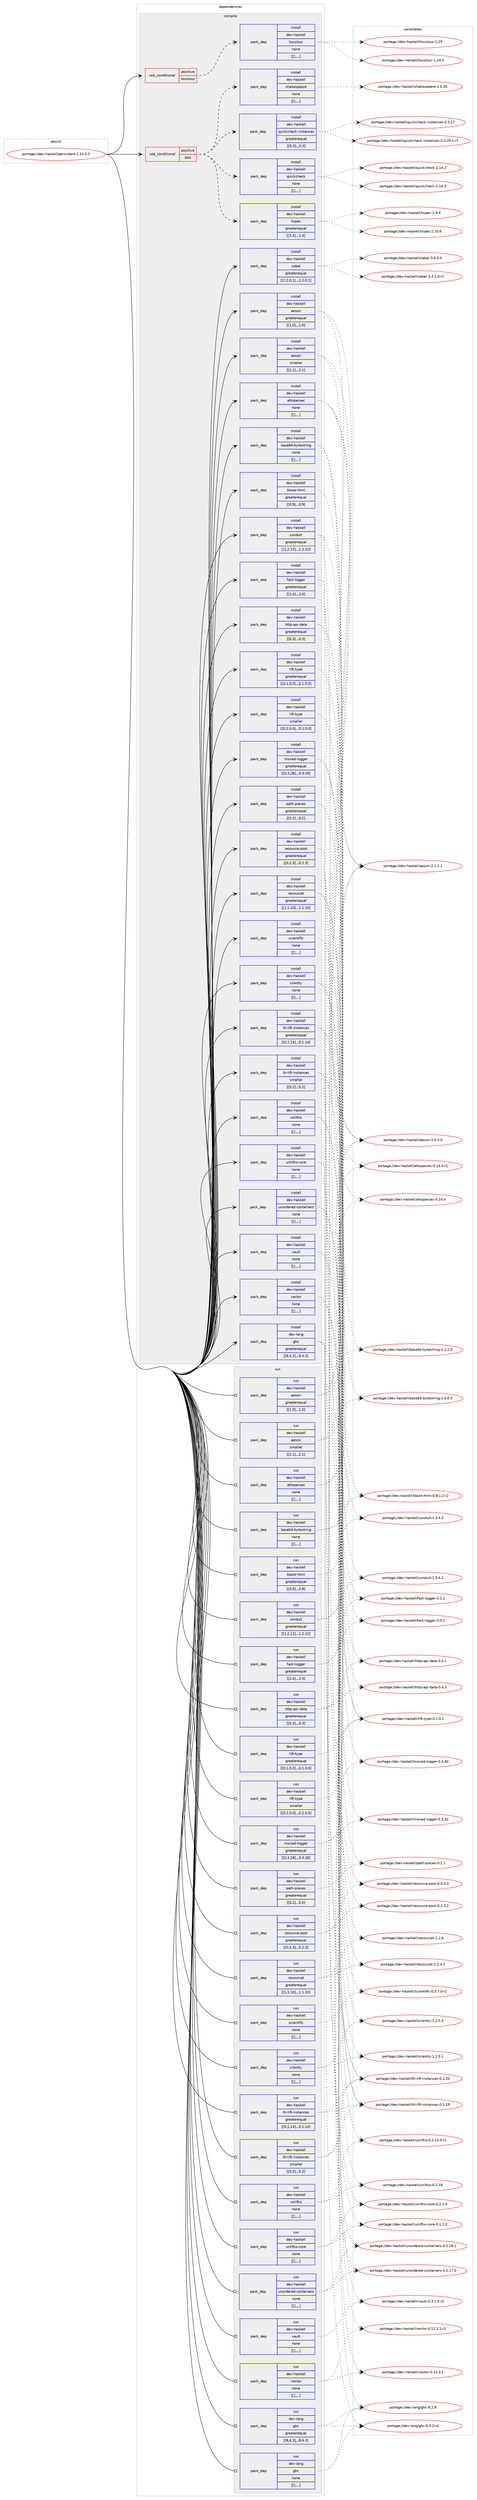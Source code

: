 digraph prolog {

# *************
# Graph options
# *************

newrank=true;
concentrate=true;
compound=true;
graph [rankdir=LR,fontname=Helvetica,fontsize=10,ranksep=1.5];#, ranksep=2.5, nodesep=0.2];
edge  [arrowhead=vee];
node  [fontname=Helvetica,fontsize=10];

# **********
# The ebuild
# **********

subgraph cluster_leftcol {
color=gray;
label=<<i>ebuild</i>>;
id [label="portage://dev-haskell/persistent-2.14.0.3", color=red, width=4, href="../dev-haskell/persistent-2.14.0.3.svg"];
}

# ****************
# The dependencies
# ****************

subgraph cluster_midcol {
color=gray;
label=<<i>dependencies</i>>;
subgraph cluster_compile {
fillcolor="#eeeeee";
style=filled;
label=<<i>compile</i>>;
subgraph cond21273 {
dependency86489 [label=<<TABLE BORDER="0" CELLBORDER="1" CELLSPACING="0" CELLPADDING="4"><TR><TD ROWSPAN="3" CELLPADDING="10">use_conditional</TD></TR><TR><TD>positive</TD></TR><TR><TD>hscolour</TD></TR></TABLE>>, shape=none, color=red];
subgraph pack64208 {
dependency86490 [label=<<TABLE BORDER="0" CELLBORDER="1" CELLSPACING="0" CELLPADDING="4" WIDTH="220"><TR><TD ROWSPAN="6" CELLPADDING="30">pack_dep</TD></TR><TR><TD WIDTH="110">install</TD></TR><TR><TD>dev-haskell</TD></TR><TR><TD>hscolour</TD></TR><TR><TD>none</TD></TR><TR><TD>[[],,,,]</TD></TR></TABLE>>, shape=none, color=blue];
}
dependency86489:e -> dependency86490:w [weight=20,style="dashed",arrowhead="vee"];
}
id:e -> dependency86489:w [weight=20,style="solid",arrowhead="vee"];
subgraph cond21274 {
dependency86491 [label=<<TABLE BORDER="0" CELLBORDER="1" CELLSPACING="0" CELLPADDING="4"><TR><TD ROWSPAN="3" CELLPADDING="10">use_conditional</TD></TR><TR><TD>positive</TD></TR><TR><TD>test</TD></TR></TABLE>>, shape=none, color=red];
subgraph pack64209 {
dependency86492 [label=<<TABLE BORDER="0" CELLBORDER="1" CELLSPACING="0" CELLPADDING="4" WIDTH="220"><TR><TD ROWSPAN="6" CELLPADDING="30">pack_dep</TD></TR><TR><TD WIDTH="110">install</TD></TR><TR><TD>dev-haskell</TD></TR><TR><TD>hspec</TD></TR><TR><TD>greaterequal</TD></TR><TR><TD>[[2,4],,,2.4]</TD></TR></TABLE>>, shape=none, color=blue];
}
dependency86491:e -> dependency86492:w [weight=20,style="dashed",arrowhead="vee"];
subgraph pack64210 {
dependency86493 [label=<<TABLE BORDER="0" CELLBORDER="1" CELLSPACING="0" CELLPADDING="4" WIDTH="220"><TR><TD ROWSPAN="6" CELLPADDING="30">pack_dep</TD></TR><TR><TD WIDTH="110">install</TD></TR><TR><TD>dev-haskell</TD></TR><TR><TD>quickcheck</TD></TR><TR><TD>none</TD></TR><TR><TD>[[],,,,]</TD></TR></TABLE>>, shape=none, color=blue];
}
dependency86491:e -> dependency86493:w [weight=20,style="dashed",arrowhead="vee"];
subgraph pack64211 {
dependency86494 [label=<<TABLE BORDER="0" CELLBORDER="1" CELLSPACING="0" CELLPADDING="4" WIDTH="220"><TR><TD ROWSPAN="6" CELLPADDING="30">pack_dep</TD></TR><TR><TD WIDTH="110">install</TD></TR><TR><TD>dev-haskell</TD></TR><TR><TD>quickcheck-instances</TD></TR><TR><TD>greaterequal</TD></TR><TR><TD>[[0,3],,,0.3]</TD></TR></TABLE>>, shape=none, color=blue];
}
dependency86491:e -> dependency86494:w [weight=20,style="dashed",arrowhead="vee"];
subgraph pack64212 {
dependency86495 [label=<<TABLE BORDER="0" CELLBORDER="1" CELLSPACING="0" CELLPADDING="4" WIDTH="220"><TR><TD ROWSPAN="6" CELLPADDING="30">pack_dep</TD></TR><TR><TD WIDTH="110">install</TD></TR><TR><TD>dev-haskell</TD></TR><TR><TD>shakespeare</TD></TR><TR><TD>none</TD></TR><TR><TD>[[],,,,]</TD></TR></TABLE>>, shape=none, color=blue];
}
dependency86491:e -> dependency86495:w [weight=20,style="dashed",arrowhead="vee"];
}
id:e -> dependency86491:w [weight=20,style="solid",arrowhead="vee"];
subgraph pack64213 {
dependency86496 [label=<<TABLE BORDER="0" CELLBORDER="1" CELLSPACING="0" CELLPADDING="4" WIDTH="220"><TR><TD ROWSPAN="6" CELLPADDING="30">pack_dep</TD></TR><TR><TD WIDTH="110">install</TD></TR><TR><TD>dev-haskell</TD></TR><TR><TD>aeson</TD></TR><TR><TD>greaterequal</TD></TR><TR><TD>[[1,0],,,1.0]</TD></TR></TABLE>>, shape=none, color=blue];
}
id:e -> dependency86496:w [weight=20,style="solid",arrowhead="vee"];
subgraph pack64214 {
dependency86497 [label=<<TABLE BORDER="0" CELLBORDER="1" CELLSPACING="0" CELLPADDING="4" WIDTH="220"><TR><TD ROWSPAN="6" CELLPADDING="30">pack_dep</TD></TR><TR><TD WIDTH="110">install</TD></TR><TR><TD>dev-haskell</TD></TR><TR><TD>aeson</TD></TR><TR><TD>smaller</TD></TR><TR><TD>[[2,1],,,2.1]</TD></TR></TABLE>>, shape=none, color=blue];
}
id:e -> dependency86497:w [weight=20,style="solid",arrowhead="vee"];
subgraph pack64215 {
dependency86498 [label=<<TABLE BORDER="0" CELLBORDER="1" CELLSPACING="0" CELLPADDING="4" WIDTH="220"><TR><TD ROWSPAN="6" CELLPADDING="30">pack_dep</TD></TR><TR><TD WIDTH="110">install</TD></TR><TR><TD>dev-haskell</TD></TR><TR><TD>attoparsec</TD></TR><TR><TD>none</TD></TR><TR><TD>[[],,,,]</TD></TR></TABLE>>, shape=none, color=blue];
}
id:e -> dependency86498:w [weight=20,style="solid",arrowhead="vee"];
subgraph pack64216 {
dependency86499 [label=<<TABLE BORDER="0" CELLBORDER="1" CELLSPACING="0" CELLPADDING="4" WIDTH="220"><TR><TD ROWSPAN="6" CELLPADDING="30">pack_dep</TD></TR><TR><TD WIDTH="110">install</TD></TR><TR><TD>dev-haskell</TD></TR><TR><TD>base64-bytestring</TD></TR><TR><TD>none</TD></TR><TR><TD>[[],,,,]</TD></TR></TABLE>>, shape=none, color=blue];
}
id:e -> dependency86499:w [weight=20,style="solid",arrowhead="vee"];
subgraph pack64217 {
dependency86500 [label=<<TABLE BORDER="0" CELLBORDER="1" CELLSPACING="0" CELLPADDING="4" WIDTH="220"><TR><TD ROWSPAN="6" CELLPADDING="30">pack_dep</TD></TR><TR><TD WIDTH="110">install</TD></TR><TR><TD>dev-haskell</TD></TR><TR><TD>blaze-html</TD></TR><TR><TD>greaterequal</TD></TR><TR><TD>[[0,9],,,0.9]</TD></TR></TABLE>>, shape=none, color=blue];
}
id:e -> dependency86500:w [weight=20,style="solid",arrowhead="vee"];
subgraph pack64218 {
dependency86501 [label=<<TABLE BORDER="0" CELLBORDER="1" CELLSPACING="0" CELLPADDING="4" WIDTH="220"><TR><TD ROWSPAN="6" CELLPADDING="30">pack_dep</TD></TR><TR><TD WIDTH="110">install</TD></TR><TR><TD>dev-haskell</TD></TR><TR><TD>cabal</TD></TR><TR><TD>greaterequal</TD></TR><TR><TD>[[2,2,0,1],,,2.2.0.1]</TD></TR></TABLE>>, shape=none, color=blue];
}
id:e -> dependency86501:w [weight=20,style="solid",arrowhead="vee"];
subgraph pack64219 {
dependency86502 [label=<<TABLE BORDER="0" CELLBORDER="1" CELLSPACING="0" CELLPADDING="4" WIDTH="220"><TR><TD ROWSPAN="6" CELLPADDING="30">pack_dep</TD></TR><TR><TD WIDTH="110">install</TD></TR><TR><TD>dev-haskell</TD></TR><TR><TD>conduit</TD></TR><TR><TD>greaterequal</TD></TR><TR><TD>[[1,2,12],,,1.2.12]</TD></TR></TABLE>>, shape=none, color=blue];
}
id:e -> dependency86502:w [weight=20,style="solid",arrowhead="vee"];
subgraph pack64220 {
dependency86503 [label=<<TABLE BORDER="0" CELLBORDER="1" CELLSPACING="0" CELLPADDING="4" WIDTH="220"><TR><TD ROWSPAN="6" CELLPADDING="30">pack_dep</TD></TR><TR><TD WIDTH="110">install</TD></TR><TR><TD>dev-haskell</TD></TR><TR><TD>fast-logger</TD></TR><TR><TD>greaterequal</TD></TR><TR><TD>[[2,4],,,2.4]</TD></TR></TABLE>>, shape=none, color=blue];
}
id:e -> dependency86503:w [weight=20,style="solid",arrowhead="vee"];
subgraph pack64221 {
dependency86504 [label=<<TABLE BORDER="0" CELLBORDER="1" CELLSPACING="0" CELLPADDING="4" WIDTH="220"><TR><TD ROWSPAN="6" CELLPADDING="30">pack_dep</TD></TR><TR><TD WIDTH="110">install</TD></TR><TR><TD>dev-haskell</TD></TR><TR><TD>http-api-data</TD></TR><TR><TD>greaterequal</TD></TR><TR><TD>[[0,3],,,0.3]</TD></TR></TABLE>>, shape=none, color=blue];
}
id:e -> dependency86504:w [weight=20,style="solid",arrowhead="vee"];
subgraph pack64222 {
dependency86505 [label=<<TABLE BORDER="0" CELLBORDER="1" CELLSPACING="0" CELLPADDING="4" WIDTH="220"><TR><TD ROWSPAN="6" CELLPADDING="30">pack_dep</TD></TR><TR><TD WIDTH="110">install</TD></TR><TR><TD>dev-haskell</TD></TR><TR><TD>lift-type</TD></TR><TR><TD>greaterequal</TD></TR><TR><TD>[[0,1,0,0],,,0.1.0.0]</TD></TR></TABLE>>, shape=none, color=blue];
}
id:e -> dependency86505:w [weight=20,style="solid",arrowhead="vee"];
subgraph pack64223 {
dependency86506 [label=<<TABLE BORDER="0" CELLBORDER="1" CELLSPACING="0" CELLPADDING="4" WIDTH="220"><TR><TD ROWSPAN="6" CELLPADDING="30">pack_dep</TD></TR><TR><TD WIDTH="110">install</TD></TR><TR><TD>dev-haskell</TD></TR><TR><TD>lift-type</TD></TR><TR><TD>smaller</TD></TR><TR><TD>[[0,2,0,0],,,0.2.0.0]</TD></TR></TABLE>>, shape=none, color=blue];
}
id:e -> dependency86506:w [weight=20,style="solid",arrowhead="vee"];
subgraph pack64224 {
dependency86507 [label=<<TABLE BORDER="0" CELLBORDER="1" CELLSPACING="0" CELLPADDING="4" WIDTH="220"><TR><TD ROWSPAN="6" CELLPADDING="30">pack_dep</TD></TR><TR><TD WIDTH="110">install</TD></TR><TR><TD>dev-haskell</TD></TR><TR><TD>monad-logger</TD></TR><TR><TD>greaterequal</TD></TR><TR><TD>[[0,3,28],,,0.3.28]</TD></TR></TABLE>>, shape=none, color=blue];
}
id:e -> dependency86507:w [weight=20,style="solid",arrowhead="vee"];
subgraph pack64225 {
dependency86508 [label=<<TABLE BORDER="0" CELLBORDER="1" CELLSPACING="0" CELLPADDING="4" WIDTH="220"><TR><TD ROWSPAN="6" CELLPADDING="30">pack_dep</TD></TR><TR><TD WIDTH="110">install</TD></TR><TR><TD>dev-haskell</TD></TR><TR><TD>path-pieces</TD></TR><TR><TD>greaterequal</TD></TR><TR><TD>[[0,2],,,0.2]</TD></TR></TABLE>>, shape=none, color=blue];
}
id:e -> dependency86508:w [weight=20,style="solid",arrowhead="vee"];
subgraph pack64226 {
dependency86509 [label=<<TABLE BORDER="0" CELLBORDER="1" CELLSPACING="0" CELLPADDING="4" WIDTH="220"><TR><TD ROWSPAN="6" CELLPADDING="30">pack_dep</TD></TR><TR><TD WIDTH="110">install</TD></TR><TR><TD>dev-haskell</TD></TR><TR><TD>resource-pool</TD></TR><TR><TD>greaterequal</TD></TR><TR><TD>[[0,2,3],,,0.2.3]</TD></TR></TABLE>>, shape=none, color=blue];
}
id:e -> dependency86509:w [weight=20,style="solid",arrowhead="vee"];
subgraph pack64227 {
dependency86510 [label=<<TABLE BORDER="0" CELLBORDER="1" CELLSPACING="0" CELLPADDING="4" WIDTH="220"><TR><TD ROWSPAN="6" CELLPADDING="30">pack_dep</TD></TR><TR><TD WIDTH="110">install</TD></TR><TR><TD>dev-haskell</TD></TR><TR><TD>resourcet</TD></TR><TR><TD>greaterequal</TD></TR><TR><TD>[[1,1,10],,,1.1.10]</TD></TR></TABLE>>, shape=none, color=blue];
}
id:e -> dependency86510:w [weight=20,style="solid",arrowhead="vee"];
subgraph pack64228 {
dependency86511 [label=<<TABLE BORDER="0" CELLBORDER="1" CELLSPACING="0" CELLPADDING="4" WIDTH="220"><TR><TD ROWSPAN="6" CELLPADDING="30">pack_dep</TD></TR><TR><TD WIDTH="110">install</TD></TR><TR><TD>dev-haskell</TD></TR><TR><TD>scientific</TD></TR><TR><TD>none</TD></TR><TR><TD>[[],,,,]</TD></TR></TABLE>>, shape=none, color=blue];
}
id:e -> dependency86511:w [weight=20,style="solid",arrowhead="vee"];
subgraph pack64229 {
dependency86512 [label=<<TABLE BORDER="0" CELLBORDER="1" CELLSPACING="0" CELLPADDING="4" WIDTH="220"><TR><TD ROWSPAN="6" CELLPADDING="30">pack_dep</TD></TR><TR><TD WIDTH="110">install</TD></TR><TR><TD>dev-haskell</TD></TR><TR><TD>silently</TD></TR><TR><TD>none</TD></TR><TR><TD>[[],,,,]</TD></TR></TABLE>>, shape=none, color=blue];
}
id:e -> dependency86512:w [weight=20,style="solid",arrowhead="vee"];
subgraph pack64230 {
dependency86513 [label=<<TABLE BORDER="0" CELLBORDER="1" CELLSPACING="0" CELLPADDING="4" WIDTH="220"><TR><TD ROWSPAN="6" CELLPADDING="30">pack_dep</TD></TR><TR><TD WIDTH="110">install</TD></TR><TR><TD>dev-haskell</TD></TR><TR><TD>th-lift-instances</TD></TR><TR><TD>greaterequal</TD></TR><TR><TD>[[0,1,14],,,0.1.14]</TD></TR></TABLE>>, shape=none, color=blue];
}
id:e -> dependency86513:w [weight=20,style="solid",arrowhead="vee"];
subgraph pack64231 {
dependency86514 [label=<<TABLE BORDER="0" CELLBORDER="1" CELLSPACING="0" CELLPADDING="4" WIDTH="220"><TR><TD ROWSPAN="6" CELLPADDING="30">pack_dep</TD></TR><TR><TD WIDTH="110">install</TD></TR><TR><TD>dev-haskell</TD></TR><TR><TD>th-lift-instances</TD></TR><TR><TD>smaller</TD></TR><TR><TD>[[0,2],,,0.2]</TD></TR></TABLE>>, shape=none, color=blue];
}
id:e -> dependency86514:w [weight=20,style="solid",arrowhead="vee"];
subgraph pack64232 {
dependency86515 [label=<<TABLE BORDER="0" CELLBORDER="1" CELLSPACING="0" CELLPADDING="4" WIDTH="220"><TR><TD ROWSPAN="6" CELLPADDING="30">pack_dep</TD></TR><TR><TD WIDTH="110">install</TD></TR><TR><TD>dev-haskell</TD></TR><TR><TD>unliftio</TD></TR><TR><TD>none</TD></TR><TR><TD>[[],,,,]</TD></TR></TABLE>>, shape=none, color=blue];
}
id:e -> dependency86515:w [weight=20,style="solid",arrowhead="vee"];
subgraph pack64233 {
dependency86516 [label=<<TABLE BORDER="0" CELLBORDER="1" CELLSPACING="0" CELLPADDING="4" WIDTH="220"><TR><TD ROWSPAN="6" CELLPADDING="30">pack_dep</TD></TR><TR><TD WIDTH="110">install</TD></TR><TR><TD>dev-haskell</TD></TR><TR><TD>unliftio-core</TD></TR><TR><TD>none</TD></TR><TR><TD>[[],,,,]</TD></TR></TABLE>>, shape=none, color=blue];
}
id:e -> dependency86516:w [weight=20,style="solid",arrowhead="vee"];
subgraph pack64234 {
dependency86517 [label=<<TABLE BORDER="0" CELLBORDER="1" CELLSPACING="0" CELLPADDING="4" WIDTH="220"><TR><TD ROWSPAN="6" CELLPADDING="30">pack_dep</TD></TR><TR><TD WIDTH="110">install</TD></TR><TR><TD>dev-haskell</TD></TR><TR><TD>unordered-containers</TD></TR><TR><TD>none</TD></TR><TR><TD>[[],,,,]</TD></TR></TABLE>>, shape=none, color=blue];
}
id:e -> dependency86517:w [weight=20,style="solid",arrowhead="vee"];
subgraph pack64235 {
dependency86518 [label=<<TABLE BORDER="0" CELLBORDER="1" CELLSPACING="0" CELLPADDING="4" WIDTH="220"><TR><TD ROWSPAN="6" CELLPADDING="30">pack_dep</TD></TR><TR><TD WIDTH="110">install</TD></TR><TR><TD>dev-haskell</TD></TR><TR><TD>vault</TD></TR><TR><TD>none</TD></TR><TR><TD>[[],,,,]</TD></TR></TABLE>>, shape=none, color=blue];
}
id:e -> dependency86518:w [weight=20,style="solid",arrowhead="vee"];
subgraph pack64236 {
dependency86519 [label=<<TABLE BORDER="0" CELLBORDER="1" CELLSPACING="0" CELLPADDING="4" WIDTH="220"><TR><TD ROWSPAN="6" CELLPADDING="30">pack_dep</TD></TR><TR><TD WIDTH="110">install</TD></TR><TR><TD>dev-haskell</TD></TR><TR><TD>vector</TD></TR><TR><TD>none</TD></TR><TR><TD>[[],,,,]</TD></TR></TABLE>>, shape=none, color=blue];
}
id:e -> dependency86519:w [weight=20,style="solid",arrowhead="vee"];
subgraph pack64237 {
dependency86520 [label=<<TABLE BORDER="0" CELLBORDER="1" CELLSPACING="0" CELLPADDING="4" WIDTH="220"><TR><TD ROWSPAN="6" CELLPADDING="30">pack_dep</TD></TR><TR><TD WIDTH="110">install</TD></TR><TR><TD>dev-lang</TD></TR><TR><TD>ghc</TD></TR><TR><TD>greaterequal</TD></TR><TR><TD>[[8,4,3],,,8.4.3]</TD></TR></TABLE>>, shape=none, color=blue];
}
id:e -> dependency86520:w [weight=20,style="solid",arrowhead="vee"];
}
subgraph cluster_compileandrun {
fillcolor="#eeeeee";
style=filled;
label=<<i>compile and run</i>>;
}
subgraph cluster_run {
fillcolor="#eeeeee";
style=filled;
label=<<i>run</i>>;
subgraph pack64238 {
dependency86521 [label=<<TABLE BORDER="0" CELLBORDER="1" CELLSPACING="0" CELLPADDING="4" WIDTH="220"><TR><TD ROWSPAN="6" CELLPADDING="30">pack_dep</TD></TR><TR><TD WIDTH="110">run</TD></TR><TR><TD>dev-haskell</TD></TR><TR><TD>aeson</TD></TR><TR><TD>greaterequal</TD></TR><TR><TD>[[1,0],,,1.0]</TD></TR></TABLE>>, shape=none, color=blue];
}
id:e -> dependency86521:w [weight=20,style="solid",arrowhead="odot"];
subgraph pack64239 {
dependency86522 [label=<<TABLE BORDER="0" CELLBORDER="1" CELLSPACING="0" CELLPADDING="4" WIDTH="220"><TR><TD ROWSPAN="6" CELLPADDING="30">pack_dep</TD></TR><TR><TD WIDTH="110">run</TD></TR><TR><TD>dev-haskell</TD></TR><TR><TD>aeson</TD></TR><TR><TD>smaller</TD></TR><TR><TD>[[2,1],,,2.1]</TD></TR></TABLE>>, shape=none, color=blue];
}
id:e -> dependency86522:w [weight=20,style="solid",arrowhead="odot"];
subgraph pack64240 {
dependency86523 [label=<<TABLE BORDER="0" CELLBORDER="1" CELLSPACING="0" CELLPADDING="4" WIDTH="220"><TR><TD ROWSPAN="6" CELLPADDING="30">pack_dep</TD></TR><TR><TD WIDTH="110">run</TD></TR><TR><TD>dev-haskell</TD></TR><TR><TD>attoparsec</TD></TR><TR><TD>none</TD></TR><TR><TD>[[],,,,]</TD></TR></TABLE>>, shape=none, color=blue];
}
id:e -> dependency86523:w [weight=20,style="solid",arrowhead="odot"];
subgraph pack64241 {
dependency86524 [label=<<TABLE BORDER="0" CELLBORDER="1" CELLSPACING="0" CELLPADDING="4" WIDTH="220"><TR><TD ROWSPAN="6" CELLPADDING="30">pack_dep</TD></TR><TR><TD WIDTH="110">run</TD></TR><TR><TD>dev-haskell</TD></TR><TR><TD>base64-bytestring</TD></TR><TR><TD>none</TD></TR><TR><TD>[[],,,,]</TD></TR></TABLE>>, shape=none, color=blue];
}
id:e -> dependency86524:w [weight=20,style="solid",arrowhead="odot"];
subgraph pack64242 {
dependency86525 [label=<<TABLE BORDER="0" CELLBORDER="1" CELLSPACING="0" CELLPADDING="4" WIDTH="220"><TR><TD ROWSPAN="6" CELLPADDING="30">pack_dep</TD></TR><TR><TD WIDTH="110">run</TD></TR><TR><TD>dev-haskell</TD></TR><TR><TD>blaze-html</TD></TR><TR><TD>greaterequal</TD></TR><TR><TD>[[0,9],,,0.9]</TD></TR></TABLE>>, shape=none, color=blue];
}
id:e -> dependency86525:w [weight=20,style="solid",arrowhead="odot"];
subgraph pack64243 {
dependency86526 [label=<<TABLE BORDER="0" CELLBORDER="1" CELLSPACING="0" CELLPADDING="4" WIDTH="220"><TR><TD ROWSPAN="6" CELLPADDING="30">pack_dep</TD></TR><TR><TD WIDTH="110">run</TD></TR><TR><TD>dev-haskell</TD></TR><TR><TD>conduit</TD></TR><TR><TD>greaterequal</TD></TR><TR><TD>[[1,2,12],,,1.2.12]</TD></TR></TABLE>>, shape=none, color=blue];
}
id:e -> dependency86526:w [weight=20,style="solid",arrowhead="odot"];
subgraph pack64244 {
dependency86527 [label=<<TABLE BORDER="0" CELLBORDER="1" CELLSPACING="0" CELLPADDING="4" WIDTH="220"><TR><TD ROWSPAN="6" CELLPADDING="30">pack_dep</TD></TR><TR><TD WIDTH="110">run</TD></TR><TR><TD>dev-haskell</TD></TR><TR><TD>fast-logger</TD></TR><TR><TD>greaterequal</TD></TR><TR><TD>[[2,4],,,2.4]</TD></TR></TABLE>>, shape=none, color=blue];
}
id:e -> dependency86527:w [weight=20,style="solid",arrowhead="odot"];
subgraph pack64245 {
dependency86528 [label=<<TABLE BORDER="0" CELLBORDER="1" CELLSPACING="0" CELLPADDING="4" WIDTH="220"><TR><TD ROWSPAN="6" CELLPADDING="30">pack_dep</TD></TR><TR><TD WIDTH="110">run</TD></TR><TR><TD>dev-haskell</TD></TR><TR><TD>http-api-data</TD></TR><TR><TD>greaterequal</TD></TR><TR><TD>[[0,3],,,0.3]</TD></TR></TABLE>>, shape=none, color=blue];
}
id:e -> dependency86528:w [weight=20,style="solid",arrowhead="odot"];
subgraph pack64246 {
dependency86529 [label=<<TABLE BORDER="0" CELLBORDER="1" CELLSPACING="0" CELLPADDING="4" WIDTH="220"><TR><TD ROWSPAN="6" CELLPADDING="30">pack_dep</TD></TR><TR><TD WIDTH="110">run</TD></TR><TR><TD>dev-haskell</TD></TR><TR><TD>lift-type</TD></TR><TR><TD>greaterequal</TD></TR><TR><TD>[[0,1,0,0],,,0.1.0.0]</TD></TR></TABLE>>, shape=none, color=blue];
}
id:e -> dependency86529:w [weight=20,style="solid",arrowhead="odot"];
subgraph pack64247 {
dependency86530 [label=<<TABLE BORDER="0" CELLBORDER="1" CELLSPACING="0" CELLPADDING="4" WIDTH="220"><TR><TD ROWSPAN="6" CELLPADDING="30">pack_dep</TD></TR><TR><TD WIDTH="110">run</TD></TR><TR><TD>dev-haskell</TD></TR><TR><TD>lift-type</TD></TR><TR><TD>smaller</TD></TR><TR><TD>[[0,2,0,0],,,0.2.0.0]</TD></TR></TABLE>>, shape=none, color=blue];
}
id:e -> dependency86530:w [weight=20,style="solid",arrowhead="odot"];
subgraph pack64248 {
dependency86531 [label=<<TABLE BORDER="0" CELLBORDER="1" CELLSPACING="0" CELLPADDING="4" WIDTH="220"><TR><TD ROWSPAN="6" CELLPADDING="30">pack_dep</TD></TR><TR><TD WIDTH="110">run</TD></TR><TR><TD>dev-haskell</TD></TR><TR><TD>monad-logger</TD></TR><TR><TD>greaterequal</TD></TR><TR><TD>[[0,3,28],,,0.3.28]</TD></TR></TABLE>>, shape=none, color=blue];
}
id:e -> dependency86531:w [weight=20,style="solid",arrowhead="odot"];
subgraph pack64249 {
dependency86532 [label=<<TABLE BORDER="0" CELLBORDER="1" CELLSPACING="0" CELLPADDING="4" WIDTH="220"><TR><TD ROWSPAN="6" CELLPADDING="30">pack_dep</TD></TR><TR><TD WIDTH="110">run</TD></TR><TR><TD>dev-haskell</TD></TR><TR><TD>path-pieces</TD></TR><TR><TD>greaterequal</TD></TR><TR><TD>[[0,2],,,0.2]</TD></TR></TABLE>>, shape=none, color=blue];
}
id:e -> dependency86532:w [weight=20,style="solid",arrowhead="odot"];
subgraph pack64250 {
dependency86533 [label=<<TABLE BORDER="0" CELLBORDER="1" CELLSPACING="0" CELLPADDING="4" WIDTH="220"><TR><TD ROWSPAN="6" CELLPADDING="30">pack_dep</TD></TR><TR><TD WIDTH="110">run</TD></TR><TR><TD>dev-haskell</TD></TR><TR><TD>resource-pool</TD></TR><TR><TD>greaterequal</TD></TR><TR><TD>[[0,2,3],,,0.2.3]</TD></TR></TABLE>>, shape=none, color=blue];
}
id:e -> dependency86533:w [weight=20,style="solid",arrowhead="odot"];
subgraph pack64251 {
dependency86534 [label=<<TABLE BORDER="0" CELLBORDER="1" CELLSPACING="0" CELLPADDING="4" WIDTH="220"><TR><TD ROWSPAN="6" CELLPADDING="30">pack_dep</TD></TR><TR><TD WIDTH="110">run</TD></TR><TR><TD>dev-haskell</TD></TR><TR><TD>resourcet</TD></TR><TR><TD>greaterequal</TD></TR><TR><TD>[[1,1,10],,,1.1.10]</TD></TR></TABLE>>, shape=none, color=blue];
}
id:e -> dependency86534:w [weight=20,style="solid",arrowhead="odot"];
subgraph pack64252 {
dependency86535 [label=<<TABLE BORDER="0" CELLBORDER="1" CELLSPACING="0" CELLPADDING="4" WIDTH="220"><TR><TD ROWSPAN="6" CELLPADDING="30">pack_dep</TD></TR><TR><TD WIDTH="110">run</TD></TR><TR><TD>dev-haskell</TD></TR><TR><TD>scientific</TD></TR><TR><TD>none</TD></TR><TR><TD>[[],,,,]</TD></TR></TABLE>>, shape=none, color=blue];
}
id:e -> dependency86535:w [weight=20,style="solid",arrowhead="odot"];
subgraph pack64253 {
dependency86536 [label=<<TABLE BORDER="0" CELLBORDER="1" CELLSPACING="0" CELLPADDING="4" WIDTH="220"><TR><TD ROWSPAN="6" CELLPADDING="30">pack_dep</TD></TR><TR><TD WIDTH="110">run</TD></TR><TR><TD>dev-haskell</TD></TR><TR><TD>silently</TD></TR><TR><TD>none</TD></TR><TR><TD>[[],,,,]</TD></TR></TABLE>>, shape=none, color=blue];
}
id:e -> dependency86536:w [weight=20,style="solid",arrowhead="odot"];
subgraph pack64254 {
dependency86537 [label=<<TABLE BORDER="0" CELLBORDER="1" CELLSPACING="0" CELLPADDING="4" WIDTH="220"><TR><TD ROWSPAN="6" CELLPADDING="30">pack_dep</TD></TR><TR><TD WIDTH="110">run</TD></TR><TR><TD>dev-haskell</TD></TR><TR><TD>th-lift-instances</TD></TR><TR><TD>greaterequal</TD></TR><TR><TD>[[0,1,14],,,0.1.14]</TD></TR></TABLE>>, shape=none, color=blue];
}
id:e -> dependency86537:w [weight=20,style="solid",arrowhead="odot"];
subgraph pack64255 {
dependency86538 [label=<<TABLE BORDER="0" CELLBORDER="1" CELLSPACING="0" CELLPADDING="4" WIDTH="220"><TR><TD ROWSPAN="6" CELLPADDING="30">pack_dep</TD></TR><TR><TD WIDTH="110">run</TD></TR><TR><TD>dev-haskell</TD></TR><TR><TD>th-lift-instances</TD></TR><TR><TD>smaller</TD></TR><TR><TD>[[0,2],,,0.2]</TD></TR></TABLE>>, shape=none, color=blue];
}
id:e -> dependency86538:w [weight=20,style="solid",arrowhead="odot"];
subgraph pack64256 {
dependency86539 [label=<<TABLE BORDER="0" CELLBORDER="1" CELLSPACING="0" CELLPADDING="4" WIDTH="220"><TR><TD ROWSPAN="6" CELLPADDING="30">pack_dep</TD></TR><TR><TD WIDTH="110">run</TD></TR><TR><TD>dev-haskell</TD></TR><TR><TD>unliftio</TD></TR><TR><TD>none</TD></TR><TR><TD>[[],,,,]</TD></TR></TABLE>>, shape=none, color=blue];
}
id:e -> dependency86539:w [weight=20,style="solid",arrowhead="odot"];
subgraph pack64257 {
dependency86540 [label=<<TABLE BORDER="0" CELLBORDER="1" CELLSPACING="0" CELLPADDING="4" WIDTH="220"><TR><TD ROWSPAN="6" CELLPADDING="30">pack_dep</TD></TR><TR><TD WIDTH="110">run</TD></TR><TR><TD>dev-haskell</TD></TR><TR><TD>unliftio-core</TD></TR><TR><TD>none</TD></TR><TR><TD>[[],,,,]</TD></TR></TABLE>>, shape=none, color=blue];
}
id:e -> dependency86540:w [weight=20,style="solid",arrowhead="odot"];
subgraph pack64258 {
dependency86541 [label=<<TABLE BORDER="0" CELLBORDER="1" CELLSPACING="0" CELLPADDING="4" WIDTH="220"><TR><TD ROWSPAN="6" CELLPADDING="30">pack_dep</TD></TR><TR><TD WIDTH="110">run</TD></TR><TR><TD>dev-haskell</TD></TR><TR><TD>unordered-containers</TD></TR><TR><TD>none</TD></TR><TR><TD>[[],,,,]</TD></TR></TABLE>>, shape=none, color=blue];
}
id:e -> dependency86541:w [weight=20,style="solid",arrowhead="odot"];
subgraph pack64259 {
dependency86542 [label=<<TABLE BORDER="0" CELLBORDER="1" CELLSPACING="0" CELLPADDING="4" WIDTH="220"><TR><TD ROWSPAN="6" CELLPADDING="30">pack_dep</TD></TR><TR><TD WIDTH="110">run</TD></TR><TR><TD>dev-haskell</TD></TR><TR><TD>vault</TD></TR><TR><TD>none</TD></TR><TR><TD>[[],,,,]</TD></TR></TABLE>>, shape=none, color=blue];
}
id:e -> dependency86542:w [weight=20,style="solid",arrowhead="odot"];
subgraph pack64260 {
dependency86543 [label=<<TABLE BORDER="0" CELLBORDER="1" CELLSPACING="0" CELLPADDING="4" WIDTH="220"><TR><TD ROWSPAN="6" CELLPADDING="30">pack_dep</TD></TR><TR><TD WIDTH="110">run</TD></TR><TR><TD>dev-haskell</TD></TR><TR><TD>vector</TD></TR><TR><TD>none</TD></TR><TR><TD>[[],,,,]</TD></TR></TABLE>>, shape=none, color=blue];
}
id:e -> dependency86543:w [weight=20,style="solid",arrowhead="odot"];
subgraph pack64261 {
dependency86544 [label=<<TABLE BORDER="0" CELLBORDER="1" CELLSPACING="0" CELLPADDING="4" WIDTH="220"><TR><TD ROWSPAN="6" CELLPADDING="30">pack_dep</TD></TR><TR><TD WIDTH="110">run</TD></TR><TR><TD>dev-lang</TD></TR><TR><TD>ghc</TD></TR><TR><TD>greaterequal</TD></TR><TR><TD>[[8,4,3],,,8.4.3]</TD></TR></TABLE>>, shape=none, color=blue];
}
id:e -> dependency86544:w [weight=20,style="solid",arrowhead="odot"];
subgraph pack64262 {
dependency86545 [label=<<TABLE BORDER="0" CELLBORDER="1" CELLSPACING="0" CELLPADDING="4" WIDTH="220"><TR><TD ROWSPAN="6" CELLPADDING="30">pack_dep</TD></TR><TR><TD WIDTH="110">run</TD></TR><TR><TD>dev-lang</TD></TR><TR><TD>ghc</TD></TR><TR><TD>none</TD></TR><TR><TD>[[],,,,]</TD></TR></TABLE>>, shape=none, color=blue];
}
id:e -> dependency86545:w [weight=20,style="solid",arrowhead="odot"];
}
}

# **************
# The candidates
# **************

subgraph cluster_choices {
rank=same;
color=gray;
label=<<i>candidates</i>>;

subgraph choice64208 {
color=black;
nodesep=1;
choice100101118451049711510710110810847104115991111081111171144549465053 [label="portage://dev-haskell/hscolour-1.25", color=red, width=4,href="../dev-haskell/hscolour-1.25.svg"];
choice1001011184510497115107101108108471041159911110811111711445494650524652 [label="portage://dev-haskell/hscolour-1.24.4", color=red, width=4,href="../dev-haskell/hscolour-1.24.4.svg"];
dependency86490:e -> choice100101118451049711510710110810847104115991111081111171144549465053:w [style=dotted,weight="100"];
dependency86490:e -> choice1001011184510497115107101108108471041159911110811111711445494650524652:w [style=dotted,weight="100"];
}
subgraph choice64209 {
color=black;
nodesep=1;
choice1001011184510497115107101108108471041151121019945504649484654 [label="portage://dev-haskell/hspec-2.10.6", color=red, width=4,href="../dev-haskell/hspec-2.10.6.svg"];
choice10010111845104971151071011081084710411511210199455046574652 [label="portage://dev-haskell/hspec-2.9.4", color=red, width=4,href="../dev-haskell/hspec-2.9.4.svg"];
dependency86492:e -> choice1001011184510497115107101108108471041151121019945504649484654:w [style=dotted,weight="100"];
dependency86492:e -> choice10010111845104971151071011081084710411511210199455046574652:w [style=dotted,weight="100"];
}
subgraph choice64210 {
color=black;
nodesep=1;
choice10010111845104971151071011081084711311710599107991041019910745504649524651 [label="portage://dev-haskell/quickcheck-2.14.3", color=red, width=4,href="../dev-haskell/quickcheck-2.14.3.svg"];
choice10010111845104971151071011081084711311710599107991041019910745504649524650 [label="portage://dev-haskell/quickcheck-2.14.2", color=red, width=4,href="../dev-haskell/quickcheck-2.14.2.svg"];
dependency86493:e -> choice10010111845104971151071011081084711311710599107991041019910745504649524651:w [style=dotted,weight="100"];
dependency86493:e -> choice10010111845104971151071011081084711311710599107991041019910745504649524650:w [style=dotted,weight="100"];
}
subgraph choice64211 {
color=black;
nodesep=1;
choice1001011184510497115107101108108471131171059910799104101991074510511011511697110991011154548465146505746494511449 [label="portage://dev-haskell/quickcheck-instances-0.3.29.1-r1", color=red, width=4,href="../dev-haskell/quickcheck-instances-0.3.29.1-r1.svg"];
choice10010111845104971151071011081084711311710599107991041019910745105110115116971109910111545484651465055 [label="portage://dev-haskell/quickcheck-instances-0.3.27", color=red, width=4,href="../dev-haskell/quickcheck-instances-0.3.27.svg"];
dependency86494:e -> choice1001011184510497115107101108108471131171059910799104101991074510511011511697110991011154548465146505746494511449:w [style=dotted,weight="100"];
dependency86494:e -> choice10010111845104971151071011081084711311710599107991041019910745105110115116971109910111545484651465055:w [style=dotted,weight="100"];
}
subgraph choice64212 {
color=black;
nodesep=1;
choice100101118451049711510710110810847115104971071011151121019711410145504648465148 [label="portage://dev-haskell/shakespeare-2.0.30", color=red, width=4,href="../dev-haskell/shakespeare-2.0.30.svg"];
dependency86495:e -> choice100101118451049711510710110810847115104971071011151121019711410145504648465148:w [style=dotted,weight="100"];
}
subgraph choice64213 {
color=black;
nodesep=1;
choice100101118451049711510710110810847971011151111104550464946504649 [label="portage://dev-haskell/aeson-2.1.2.1", color=red, width=4,href="../dev-haskell/aeson-2.1.2.1.svg"];
choice100101118451049711510710110810847971011151111104550464846514648 [label="portage://dev-haskell/aeson-2.0.3.0", color=red, width=4,href="../dev-haskell/aeson-2.0.3.0.svg"];
dependency86496:e -> choice100101118451049711510710110810847971011151111104550464946504649:w [style=dotted,weight="100"];
dependency86496:e -> choice100101118451049711510710110810847971011151111104550464846514648:w [style=dotted,weight="100"];
}
subgraph choice64214 {
color=black;
nodesep=1;
choice100101118451049711510710110810847971011151111104550464946504649 [label="portage://dev-haskell/aeson-2.1.2.1", color=red, width=4,href="../dev-haskell/aeson-2.1.2.1.svg"];
choice100101118451049711510710110810847971011151111104550464846514648 [label="portage://dev-haskell/aeson-2.0.3.0", color=red, width=4,href="../dev-haskell/aeson-2.0.3.0.svg"];
dependency86497:e -> choice100101118451049711510710110810847971011151111104550464946504649:w [style=dotted,weight="100"];
dependency86497:e -> choice100101118451049711510710110810847971011151111104550464846514648:w [style=dotted,weight="100"];
}
subgraph choice64215 {
color=black;
nodesep=1;
choice100101118451049711510710110810847971161161111129711411510199454846495246524511449 [label="portage://dev-haskell/attoparsec-0.14.4-r1", color=red, width=4,href="../dev-haskell/attoparsec-0.14.4-r1.svg"];
choice10010111845104971151071011081084797116116111112971141151019945484649524652 [label="portage://dev-haskell/attoparsec-0.14.4", color=red, width=4,href="../dev-haskell/attoparsec-0.14.4.svg"];
dependency86498:e -> choice100101118451049711510710110810847971161161111129711411510199454846495246524511449:w [style=dotted,weight="100"];
dependency86498:e -> choice10010111845104971151071011081084797116116111112971141151019945484649524652:w [style=dotted,weight="100"];
}
subgraph choice64216 {
color=black;
nodesep=1;
choice1001011184510497115107101108108479897115101545245981211161011151161141051101034549465046494648 [label="portage://dev-haskell/base64-bytestring-1.2.1.0", color=red, width=4,href="../dev-haskell/base64-bytestring-1.2.1.0.svg"];
choice1001011184510497115107101108108479897115101545245981211161011151161141051101034549464846484651 [label="portage://dev-haskell/base64-bytestring-1.0.0.3", color=red, width=4,href="../dev-haskell/base64-bytestring-1.0.0.3.svg"];
dependency86499:e -> choice1001011184510497115107101108108479897115101545245981211161011151161141051101034549465046494648:w [style=dotted,weight="100"];
dependency86499:e -> choice1001011184510497115107101108108479897115101545245981211161011151161141051101034549464846484651:w [style=dotted,weight="100"];
}
subgraph choice64217 {
color=black;
nodesep=1;
choice10010111845104971151071011081084798108971221014510411610910845484657464946504511450 [label="portage://dev-haskell/blaze-html-0.9.1.2-r2", color=red, width=4,href="../dev-haskell/blaze-html-0.9.1.2-r2.svg"];
dependency86500:e -> choice10010111845104971151071011081084798108971221014510411610910845484657464946504511450:w [style=dotted,weight="100"];
}
subgraph choice64218 {
color=black;
nodesep=1;
choice100101118451049711510710110810847999798971084551465446514648 [label="portage://dev-haskell/cabal-3.6.3.0", color=red, width=4,href="../dev-haskell/cabal-3.6.3.0.svg"];
choice1001011184510497115107101108108479997989710845514652464946484511449 [label="portage://dev-haskell/cabal-3.4.1.0-r1", color=red, width=4,href="../dev-haskell/cabal-3.4.1.0-r1.svg"];
dependency86501:e -> choice100101118451049711510710110810847999798971084551465446514648:w [style=dotted,weight="100"];
dependency86501:e -> choice1001011184510497115107101108108479997989710845514652464946484511449:w [style=dotted,weight="100"];
}
subgraph choice64219 {
color=black;
nodesep=1;
choice100101118451049711510710110810847991111101001171051164549465146524651 [label="portage://dev-haskell/conduit-1.3.4.3", color=red, width=4,href="../dev-haskell/conduit-1.3.4.3.svg"];
choice100101118451049711510710110810847991111101001171051164549465146524650 [label="portage://dev-haskell/conduit-1.3.4.2", color=red, width=4,href="../dev-haskell/conduit-1.3.4.2.svg"];
dependency86502:e -> choice100101118451049711510710110810847991111101001171051164549465146524651:w [style=dotted,weight="100"];
dependency86502:e -> choice100101118451049711510710110810847991111101001171051164549465146524650:w [style=dotted,weight="100"];
}
subgraph choice64220 {
color=black;
nodesep=1;
choice1001011184510497115107101108108471029711511645108111103103101114455146504650 [label="portage://dev-haskell/fast-logger-3.2.2", color=red, width=4,href="../dev-haskell/fast-logger-3.2.2.svg"];
choice1001011184510497115107101108108471029711511645108111103103101114455146484649 [label="portage://dev-haskell/fast-logger-3.0.1", color=red, width=4,href="../dev-haskell/fast-logger-3.0.1.svg"];
dependency86503:e -> choice1001011184510497115107101108108471029711511645108111103103101114455146504650:w [style=dotted,weight="100"];
dependency86503:e -> choice1001011184510497115107101108108471029711511645108111103103101114455146484649:w [style=dotted,weight="100"];
}
subgraph choice64221 {
color=black;
nodesep=1;
choice1001011184510497115107101108108471041161161124597112105451009711697454846534649 [label="portage://dev-haskell/http-api-data-0.5.1", color=red, width=4,href="../dev-haskell/http-api-data-0.5.1.svg"];
choice1001011184510497115107101108108471041161161124597112105451009711697454846524651 [label="portage://dev-haskell/http-api-data-0.4.3", color=red, width=4,href="../dev-haskell/http-api-data-0.4.3.svg"];
dependency86504:e -> choice1001011184510497115107101108108471041161161124597112105451009711697454846534649:w [style=dotted,weight="100"];
dependency86504:e -> choice1001011184510497115107101108108471041161161124597112105451009711697454846524651:w [style=dotted,weight="100"];
}
subgraph choice64222 {
color=black;
nodesep=1;
choice100101118451049711510710110810847108105102116451161211121014548464946484649 [label="portage://dev-haskell/lift-type-0.1.0.1", color=red, width=4,href="../dev-haskell/lift-type-0.1.0.1.svg"];
dependency86505:e -> choice100101118451049711510710110810847108105102116451161211121014548464946484649:w [style=dotted,weight="100"];
}
subgraph choice64223 {
color=black;
nodesep=1;
choice100101118451049711510710110810847108105102116451161211121014548464946484649 [label="portage://dev-haskell/lift-type-0.1.0.1", color=red, width=4,href="../dev-haskell/lift-type-0.1.0.1.svg"];
dependency86506:e -> choice100101118451049711510710110810847108105102116451161211121014548464946484649:w [style=dotted,weight="100"];
}
subgraph choice64224 {
color=black;
nodesep=1;
choice100101118451049711510710110810847109111110971004510811110310310111445484651465248 [label="portage://dev-haskell/monad-logger-0.3.40", color=red, width=4,href="../dev-haskell/monad-logger-0.3.40.svg"];
choice100101118451049711510710110810847109111110971004510811110310310111445484651465150 [label="portage://dev-haskell/monad-logger-0.3.32", color=red, width=4,href="../dev-haskell/monad-logger-0.3.32.svg"];
dependency86507:e -> choice100101118451049711510710110810847109111110971004510811110310310111445484651465248:w [style=dotted,weight="100"];
dependency86507:e -> choice100101118451049711510710110810847109111110971004510811110310310111445484651465150:w [style=dotted,weight="100"];
}
subgraph choice64225 {
color=black;
nodesep=1;
choice100101118451049711510710110810847112971161044511210510199101115454846504649 [label="portage://dev-haskell/path-pieces-0.2.1", color=red, width=4,href="../dev-haskell/path-pieces-0.2.1.svg"];
dependency86508:e -> choice100101118451049711510710110810847112971161044511210510199101115454846504649:w [style=dotted,weight="100"];
}
subgraph choice64226 {
color=black;
nodesep=1;
choice10010111845104971151071011081084711410111511111711499101451121111111084548465246484648 [label="portage://dev-haskell/resource-pool-0.4.0.0", color=red, width=4,href="../dev-haskell/resource-pool-0.4.0.0.svg"];
choice10010111845104971151071011081084711410111511111711499101451121111111084548465046514650 [label="portage://dev-haskell/resource-pool-0.2.3.2", color=red, width=4,href="../dev-haskell/resource-pool-0.2.3.2.svg"];
dependency86509:e -> choice10010111845104971151071011081084711410111511111711499101451121111111084548465246484648:w [style=dotted,weight="100"];
dependency86509:e -> choice10010111845104971151071011081084711410111511111711499101451121111111084548465046514650:w [style=dotted,weight="100"];
}
subgraph choice64227 {
color=black;
nodesep=1;
choice10010111845104971151071011081084711410111511111711499101116454946504654 [label="portage://dev-haskell/resourcet-1.2.6", color=red, width=4,href="../dev-haskell/resourcet-1.2.6.svg"];
choice100101118451049711510710110810847114101115111117114991011164549465046524650 [label="portage://dev-haskell/resourcet-1.2.4.2", color=red, width=4,href="../dev-haskell/resourcet-1.2.4.2.svg"];
dependency86510:e -> choice10010111845104971151071011081084711410111511111711499101116454946504654:w [style=dotted,weight="100"];
dependency86510:e -> choice100101118451049711510710110810847114101115111117114991011164549465046524650:w [style=dotted,weight="100"];
}
subgraph choice64228 {
color=black;
nodesep=1;
choice100101118451049711510710110810847115991051011101161051021059945484651465546484511450 [label="portage://dev-haskell/scientific-0.3.7.0-r2", color=red, width=4,href="../dev-haskell/scientific-0.3.7.0-r2.svg"];
dependency86511:e -> choice100101118451049711510710110810847115991051011101161051021059945484651465546484511450:w [style=dotted,weight="100"];
}
subgraph choice64229 {
color=black;
nodesep=1;
choice1001011184510497115107101108108471151051081011101161081214549465046534651 [label="portage://dev-haskell/silently-1.2.5.3", color=red, width=4,href="../dev-haskell/silently-1.2.5.3.svg"];
choice1001011184510497115107101108108471151051081011101161081214549465046534649 [label="portage://dev-haskell/silently-1.2.5.1", color=red, width=4,href="../dev-haskell/silently-1.2.5.1.svg"];
dependency86512:e -> choice1001011184510497115107101108108471151051081011101161081214549465046534651:w [style=dotted,weight="100"];
dependency86512:e -> choice1001011184510497115107101108108471151051081011101161081214549465046534649:w [style=dotted,weight="100"];
}
subgraph choice64230 {
color=black;
nodesep=1;
choice1001011184510497115107101108108471161044510810510211645105110115116971109910111545484649465048 [label="portage://dev-haskell/th-lift-instances-0.1.20", color=red, width=4,href="../dev-haskell/th-lift-instances-0.1.20.svg"];
choice1001011184510497115107101108108471161044510810510211645105110115116971109910111545484649464957 [label="portage://dev-haskell/th-lift-instances-0.1.19", color=red, width=4,href="../dev-haskell/th-lift-instances-0.1.19.svg"];
dependency86513:e -> choice1001011184510497115107101108108471161044510810510211645105110115116971109910111545484649465048:w [style=dotted,weight="100"];
dependency86513:e -> choice1001011184510497115107101108108471161044510810510211645105110115116971109910111545484649464957:w [style=dotted,weight="100"];
}
subgraph choice64231 {
color=black;
nodesep=1;
choice1001011184510497115107101108108471161044510810510211645105110115116971109910111545484649465048 [label="portage://dev-haskell/th-lift-instances-0.1.20", color=red, width=4,href="../dev-haskell/th-lift-instances-0.1.20.svg"];
choice1001011184510497115107101108108471161044510810510211645105110115116971109910111545484649464957 [label="portage://dev-haskell/th-lift-instances-0.1.19", color=red, width=4,href="../dev-haskell/th-lift-instances-0.1.19.svg"];
dependency86514:e -> choice1001011184510497115107101108108471161044510810510211645105110115116971109910111545484649465048:w [style=dotted,weight="100"];
dependency86514:e -> choice1001011184510497115107101108108471161044510810510211645105110115116971109910111545484649464957:w [style=dotted,weight="100"];
}
subgraph choice64232 {
color=black;
nodesep=1;
choice1001011184510497115107101108108471171101081051021161051114548465046505146484511449 [label="portage://dev-haskell/unliftio-0.2.23.0-r1", color=red, width=4,href="../dev-haskell/unliftio-0.2.23.0-r1.svg"];
choice10010111845104971151071011081084711711010810510211610511145484650464956 [label="portage://dev-haskell/unliftio-0.2.18", color=red, width=4,href="../dev-haskell/unliftio-0.2.18.svg"];
dependency86515:e -> choice1001011184510497115107101108108471171101081051021161051114548465046505146484511449:w [style=dotted,weight="100"];
dependency86515:e -> choice10010111845104971151071011081084711711010810510211610511145484650464956:w [style=dotted,weight="100"];
}
subgraph choice64233 {
color=black;
nodesep=1;
choice10010111845104971151071011081084711711010810510211610511145991111141014548465046494648 [label="portage://dev-haskell/unliftio-core-0.2.1.0", color=red, width=4,href="../dev-haskell/unliftio-core-0.2.1.0.svg"];
choice10010111845104971151071011081084711711010810510211610511145991111141014548464946504648 [label="portage://dev-haskell/unliftio-core-0.1.2.0", color=red, width=4,href="../dev-haskell/unliftio-core-0.1.2.0.svg"];
dependency86516:e -> choice10010111845104971151071011081084711711010810510211610511145991111141014548465046494648:w [style=dotted,weight="100"];
dependency86516:e -> choice10010111845104971151071011081084711711010810510211610511145991111141014548464946504648:w [style=dotted,weight="100"];
}
subgraph choice64234 {
color=black;
nodesep=1;
choice100101118451049711510710110810847117110111114100101114101100459911111011697105110101114115454846504649574649 [label="portage://dev-haskell/unordered-containers-0.2.19.1", color=red, width=4,href="../dev-haskell/unordered-containers-0.2.19.1.svg"];
choice100101118451049711510710110810847117110111114100101114101100459911111011697105110101114115454846504649554648 [label="portage://dev-haskell/unordered-containers-0.2.17.0", color=red, width=4,href="../dev-haskell/unordered-containers-0.2.17.0.svg"];
dependency86517:e -> choice100101118451049711510710110810847117110111114100101114101100459911111011697105110101114115454846504649574649:w [style=dotted,weight="100"];
dependency86517:e -> choice100101118451049711510710110810847117110111114100101114101100459911111011697105110101114115454846504649554648:w [style=dotted,weight="100"];
}
subgraph choice64235 {
color=black;
nodesep=1;
choice1001011184510497115107101108108471189711710811645484651464946534511450 [label="portage://dev-haskell/vault-0.3.1.5-r2", color=red, width=4,href="../dev-haskell/vault-0.3.1.5-r2.svg"];
dependency86518:e -> choice1001011184510497115107101108108471189711710811645484651464946534511450:w [style=dotted,weight="100"];
}
subgraph choice64236 {
color=black;
nodesep=1;
choice100101118451049711510710110810847118101991161111144548464950465146494511449 [label="portage://dev-haskell/vector-0.12.3.1-r1", color=red, width=4,href="../dev-haskell/vector-0.12.3.1-r1.svg"];
choice10010111845104971151071011081084711810199116111114454846495046514649 [label="portage://dev-haskell/vector-0.12.3.1", color=red, width=4,href="../dev-haskell/vector-0.12.3.1.svg"];
dependency86519:e -> choice100101118451049711510710110810847118101991161111144548464950465146494511449:w [style=dotted,weight="100"];
dependency86519:e -> choice10010111845104971151071011081084711810199116111114454846495046514649:w [style=dotted,weight="100"];
}
subgraph choice64237 {
color=black;
nodesep=1;
choice10010111845108971101034710310499455746504656 [label="portage://dev-lang/ghc-9.2.8", color=red, width=4,href="../dev-lang/ghc-9.2.8.svg"];
choice100101118451089711010347103104994557464846504511452 [label="portage://dev-lang/ghc-9.0.2-r4", color=red, width=4,href="../dev-lang/ghc-9.0.2-r4.svg"];
dependency86520:e -> choice10010111845108971101034710310499455746504656:w [style=dotted,weight="100"];
dependency86520:e -> choice100101118451089711010347103104994557464846504511452:w [style=dotted,weight="100"];
}
subgraph choice64238 {
color=black;
nodesep=1;
choice100101118451049711510710110810847971011151111104550464946504649 [label="portage://dev-haskell/aeson-2.1.2.1", color=red, width=4,href="../dev-haskell/aeson-2.1.2.1.svg"];
choice100101118451049711510710110810847971011151111104550464846514648 [label="portage://dev-haskell/aeson-2.0.3.0", color=red, width=4,href="../dev-haskell/aeson-2.0.3.0.svg"];
dependency86521:e -> choice100101118451049711510710110810847971011151111104550464946504649:w [style=dotted,weight="100"];
dependency86521:e -> choice100101118451049711510710110810847971011151111104550464846514648:w [style=dotted,weight="100"];
}
subgraph choice64239 {
color=black;
nodesep=1;
choice100101118451049711510710110810847971011151111104550464946504649 [label="portage://dev-haskell/aeson-2.1.2.1", color=red, width=4,href="../dev-haskell/aeson-2.1.2.1.svg"];
choice100101118451049711510710110810847971011151111104550464846514648 [label="portage://dev-haskell/aeson-2.0.3.0", color=red, width=4,href="../dev-haskell/aeson-2.0.3.0.svg"];
dependency86522:e -> choice100101118451049711510710110810847971011151111104550464946504649:w [style=dotted,weight="100"];
dependency86522:e -> choice100101118451049711510710110810847971011151111104550464846514648:w [style=dotted,weight="100"];
}
subgraph choice64240 {
color=black;
nodesep=1;
choice100101118451049711510710110810847971161161111129711411510199454846495246524511449 [label="portage://dev-haskell/attoparsec-0.14.4-r1", color=red, width=4,href="../dev-haskell/attoparsec-0.14.4-r1.svg"];
choice10010111845104971151071011081084797116116111112971141151019945484649524652 [label="portage://dev-haskell/attoparsec-0.14.4", color=red, width=4,href="../dev-haskell/attoparsec-0.14.4.svg"];
dependency86523:e -> choice100101118451049711510710110810847971161161111129711411510199454846495246524511449:w [style=dotted,weight="100"];
dependency86523:e -> choice10010111845104971151071011081084797116116111112971141151019945484649524652:w [style=dotted,weight="100"];
}
subgraph choice64241 {
color=black;
nodesep=1;
choice1001011184510497115107101108108479897115101545245981211161011151161141051101034549465046494648 [label="portage://dev-haskell/base64-bytestring-1.2.1.0", color=red, width=4,href="../dev-haskell/base64-bytestring-1.2.1.0.svg"];
choice1001011184510497115107101108108479897115101545245981211161011151161141051101034549464846484651 [label="portage://dev-haskell/base64-bytestring-1.0.0.3", color=red, width=4,href="../dev-haskell/base64-bytestring-1.0.0.3.svg"];
dependency86524:e -> choice1001011184510497115107101108108479897115101545245981211161011151161141051101034549465046494648:w [style=dotted,weight="100"];
dependency86524:e -> choice1001011184510497115107101108108479897115101545245981211161011151161141051101034549464846484651:w [style=dotted,weight="100"];
}
subgraph choice64242 {
color=black;
nodesep=1;
choice10010111845104971151071011081084798108971221014510411610910845484657464946504511450 [label="portage://dev-haskell/blaze-html-0.9.1.2-r2", color=red, width=4,href="../dev-haskell/blaze-html-0.9.1.2-r2.svg"];
dependency86525:e -> choice10010111845104971151071011081084798108971221014510411610910845484657464946504511450:w [style=dotted,weight="100"];
}
subgraph choice64243 {
color=black;
nodesep=1;
choice100101118451049711510710110810847991111101001171051164549465146524651 [label="portage://dev-haskell/conduit-1.3.4.3", color=red, width=4,href="../dev-haskell/conduit-1.3.4.3.svg"];
choice100101118451049711510710110810847991111101001171051164549465146524650 [label="portage://dev-haskell/conduit-1.3.4.2", color=red, width=4,href="../dev-haskell/conduit-1.3.4.2.svg"];
dependency86526:e -> choice100101118451049711510710110810847991111101001171051164549465146524651:w [style=dotted,weight="100"];
dependency86526:e -> choice100101118451049711510710110810847991111101001171051164549465146524650:w [style=dotted,weight="100"];
}
subgraph choice64244 {
color=black;
nodesep=1;
choice1001011184510497115107101108108471029711511645108111103103101114455146504650 [label="portage://dev-haskell/fast-logger-3.2.2", color=red, width=4,href="../dev-haskell/fast-logger-3.2.2.svg"];
choice1001011184510497115107101108108471029711511645108111103103101114455146484649 [label="portage://dev-haskell/fast-logger-3.0.1", color=red, width=4,href="../dev-haskell/fast-logger-3.0.1.svg"];
dependency86527:e -> choice1001011184510497115107101108108471029711511645108111103103101114455146504650:w [style=dotted,weight="100"];
dependency86527:e -> choice1001011184510497115107101108108471029711511645108111103103101114455146484649:w [style=dotted,weight="100"];
}
subgraph choice64245 {
color=black;
nodesep=1;
choice1001011184510497115107101108108471041161161124597112105451009711697454846534649 [label="portage://dev-haskell/http-api-data-0.5.1", color=red, width=4,href="../dev-haskell/http-api-data-0.5.1.svg"];
choice1001011184510497115107101108108471041161161124597112105451009711697454846524651 [label="portage://dev-haskell/http-api-data-0.4.3", color=red, width=4,href="../dev-haskell/http-api-data-0.4.3.svg"];
dependency86528:e -> choice1001011184510497115107101108108471041161161124597112105451009711697454846534649:w [style=dotted,weight="100"];
dependency86528:e -> choice1001011184510497115107101108108471041161161124597112105451009711697454846524651:w [style=dotted,weight="100"];
}
subgraph choice64246 {
color=black;
nodesep=1;
choice100101118451049711510710110810847108105102116451161211121014548464946484649 [label="portage://dev-haskell/lift-type-0.1.0.1", color=red, width=4,href="../dev-haskell/lift-type-0.1.0.1.svg"];
dependency86529:e -> choice100101118451049711510710110810847108105102116451161211121014548464946484649:w [style=dotted,weight="100"];
}
subgraph choice64247 {
color=black;
nodesep=1;
choice100101118451049711510710110810847108105102116451161211121014548464946484649 [label="portage://dev-haskell/lift-type-0.1.0.1", color=red, width=4,href="../dev-haskell/lift-type-0.1.0.1.svg"];
dependency86530:e -> choice100101118451049711510710110810847108105102116451161211121014548464946484649:w [style=dotted,weight="100"];
}
subgraph choice64248 {
color=black;
nodesep=1;
choice100101118451049711510710110810847109111110971004510811110310310111445484651465248 [label="portage://dev-haskell/monad-logger-0.3.40", color=red, width=4,href="../dev-haskell/monad-logger-0.3.40.svg"];
choice100101118451049711510710110810847109111110971004510811110310310111445484651465150 [label="portage://dev-haskell/monad-logger-0.3.32", color=red, width=4,href="../dev-haskell/monad-logger-0.3.32.svg"];
dependency86531:e -> choice100101118451049711510710110810847109111110971004510811110310310111445484651465248:w [style=dotted,weight="100"];
dependency86531:e -> choice100101118451049711510710110810847109111110971004510811110310310111445484651465150:w [style=dotted,weight="100"];
}
subgraph choice64249 {
color=black;
nodesep=1;
choice100101118451049711510710110810847112971161044511210510199101115454846504649 [label="portage://dev-haskell/path-pieces-0.2.1", color=red, width=4,href="../dev-haskell/path-pieces-0.2.1.svg"];
dependency86532:e -> choice100101118451049711510710110810847112971161044511210510199101115454846504649:w [style=dotted,weight="100"];
}
subgraph choice64250 {
color=black;
nodesep=1;
choice10010111845104971151071011081084711410111511111711499101451121111111084548465246484648 [label="portage://dev-haskell/resource-pool-0.4.0.0", color=red, width=4,href="../dev-haskell/resource-pool-0.4.0.0.svg"];
choice10010111845104971151071011081084711410111511111711499101451121111111084548465046514650 [label="portage://dev-haskell/resource-pool-0.2.3.2", color=red, width=4,href="../dev-haskell/resource-pool-0.2.3.2.svg"];
dependency86533:e -> choice10010111845104971151071011081084711410111511111711499101451121111111084548465246484648:w [style=dotted,weight="100"];
dependency86533:e -> choice10010111845104971151071011081084711410111511111711499101451121111111084548465046514650:w [style=dotted,weight="100"];
}
subgraph choice64251 {
color=black;
nodesep=1;
choice10010111845104971151071011081084711410111511111711499101116454946504654 [label="portage://dev-haskell/resourcet-1.2.6", color=red, width=4,href="../dev-haskell/resourcet-1.2.6.svg"];
choice100101118451049711510710110810847114101115111117114991011164549465046524650 [label="portage://dev-haskell/resourcet-1.2.4.2", color=red, width=4,href="../dev-haskell/resourcet-1.2.4.2.svg"];
dependency86534:e -> choice10010111845104971151071011081084711410111511111711499101116454946504654:w [style=dotted,weight="100"];
dependency86534:e -> choice100101118451049711510710110810847114101115111117114991011164549465046524650:w [style=dotted,weight="100"];
}
subgraph choice64252 {
color=black;
nodesep=1;
choice100101118451049711510710110810847115991051011101161051021059945484651465546484511450 [label="portage://dev-haskell/scientific-0.3.7.0-r2", color=red, width=4,href="../dev-haskell/scientific-0.3.7.0-r2.svg"];
dependency86535:e -> choice100101118451049711510710110810847115991051011101161051021059945484651465546484511450:w [style=dotted,weight="100"];
}
subgraph choice64253 {
color=black;
nodesep=1;
choice1001011184510497115107101108108471151051081011101161081214549465046534651 [label="portage://dev-haskell/silently-1.2.5.3", color=red, width=4,href="../dev-haskell/silently-1.2.5.3.svg"];
choice1001011184510497115107101108108471151051081011101161081214549465046534649 [label="portage://dev-haskell/silently-1.2.5.1", color=red, width=4,href="../dev-haskell/silently-1.2.5.1.svg"];
dependency86536:e -> choice1001011184510497115107101108108471151051081011101161081214549465046534651:w [style=dotted,weight="100"];
dependency86536:e -> choice1001011184510497115107101108108471151051081011101161081214549465046534649:w [style=dotted,weight="100"];
}
subgraph choice64254 {
color=black;
nodesep=1;
choice1001011184510497115107101108108471161044510810510211645105110115116971109910111545484649465048 [label="portage://dev-haskell/th-lift-instances-0.1.20", color=red, width=4,href="../dev-haskell/th-lift-instances-0.1.20.svg"];
choice1001011184510497115107101108108471161044510810510211645105110115116971109910111545484649464957 [label="portage://dev-haskell/th-lift-instances-0.1.19", color=red, width=4,href="../dev-haskell/th-lift-instances-0.1.19.svg"];
dependency86537:e -> choice1001011184510497115107101108108471161044510810510211645105110115116971109910111545484649465048:w [style=dotted,weight="100"];
dependency86537:e -> choice1001011184510497115107101108108471161044510810510211645105110115116971109910111545484649464957:w [style=dotted,weight="100"];
}
subgraph choice64255 {
color=black;
nodesep=1;
choice1001011184510497115107101108108471161044510810510211645105110115116971109910111545484649465048 [label="portage://dev-haskell/th-lift-instances-0.1.20", color=red, width=4,href="../dev-haskell/th-lift-instances-0.1.20.svg"];
choice1001011184510497115107101108108471161044510810510211645105110115116971109910111545484649464957 [label="portage://dev-haskell/th-lift-instances-0.1.19", color=red, width=4,href="../dev-haskell/th-lift-instances-0.1.19.svg"];
dependency86538:e -> choice1001011184510497115107101108108471161044510810510211645105110115116971109910111545484649465048:w [style=dotted,weight="100"];
dependency86538:e -> choice1001011184510497115107101108108471161044510810510211645105110115116971109910111545484649464957:w [style=dotted,weight="100"];
}
subgraph choice64256 {
color=black;
nodesep=1;
choice1001011184510497115107101108108471171101081051021161051114548465046505146484511449 [label="portage://dev-haskell/unliftio-0.2.23.0-r1", color=red, width=4,href="../dev-haskell/unliftio-0.2.23.0-r1.svg"];
choice10010111845104971151071011081084711711010810510211610511145484650464956 [label="portage://dev-haskell/unliftio-0.2.18", color=red, width=4,href="../dev-haskell/unliftio-0.2.18.svg"];
dependency86539:e -> choice1001011184510497115107101108108471171101081051021161051114548465046505146484511449:w [style=dotted,weight="100"];
dependency86539:e -> choice10010111845104971151071011081084711711010810510211610511145484650464956:w [style=dotted,weight="100"];
}
subgraph choice64257 {
color=black;
nodesep=1;
choice10010111845104971151071011081084711711010810510211610511145991111141014548465046494648 [label="portage://dev-haskell/unliftio-core-0.2.1.0", color=red, width=4,href="../dev-haskell/unliftio-core-0.2.1.0.svg"];
choice10010111845104971151071011081084711711010810510211610511145991111141014548464946504648 [label="portage://dev-haskell/unliftio-core-0.1.2.0", color=red, width=4,href="../dev-haskell/unliftio-core-0.1.2.0.svg"];
dependency86540:e -> choice10010111845104971151071011081084711711010810510211610511145991111141014548465046494648:w [style=dotted,weight="100"];
dependency86540:e -> choice10010111845104971151071011081084711711010810510211610511145991111141014548464946504648:w [style=dotted,weight="100"];
}
subgraph choice64258 {
color=black;
nodesep=1;
choice100101118451049711510710110810847117110111114100101114101100459911111011697105110101114115454846504649574649 [label="portage://dev-haskell/unordered-containers-0.2.19.1", color=red, width=4,href="../dev-haskell/unordered-containers-0.2.19.1.svg"];
choice100101118451049711510710110810847117110111114100101114101100459911111011697105110101114115454846504649554648 [label="portage://dev-haskell/unordered-containers-0.2.17.0", color=red, width=4,href="../dev-haskell/unordered-containers-0.2.17.0.svg"];
dependency86541:e -> choice100101118451049711510710110810847117110111114100101114101100459911111011697105110101114115454846504649574649:w [style=dotted,weight="100"];
dependency86541:e -> choice100101118451049711510710110810847117110111114100101114101100459911111011697105110101114115454846504649554648:w [style=dotted,weight="100"];
}
subgraph choice64259 {
color=black;
nodesep=1;
choice1001011184510497115107101108108471189711710811645484651464946534511450 [label="portage://dev-haskell/vault-0.3.1.5-r2", color=red, width=4,href="../dev-haskell/vault-0.3.1.5-r2.svg"];
dependency86542:e -> choice1001011184510497115107101108108471189711710811645484651464946534511450:w [style=dotted,weight="100"];
}
subgraph choice64260 {
color=black;
nodesep=1;
choice100101118451049711510710110810847118101991161111144548464950465146494511449 [label="portage://dev-haskell/vector-0.12.3.1-r1", color=red, width=4,href="../dev-haskell/vector-0.12.3.1-r1.svg"];
choice10010111845104971151071011081084711810199116111114454846495046514649 [label="portage://dev-haskell/vector-0.12.3.1", color=red, width=4,href="../dev-haskell/vector-0.12.3.1.svg"];
dependency86543:e -> choice100101118451049711510710110810847118101991161111144548464950465146494511449:w [style=dotted,weight="100"];
dependency86543:e -> choice10010111845104971151071011081084711810199116111114454846495046514649:w [style=dotted,weight="100"];
}
subgraph choice64261 {
color=black;
nodesep=1;
choice10010111845108971101034710310499455746504656 [label="portage://dev-lang/ghc-9.2.8", color=red, width=4,href="../dev-lang/ghc-9.2.8.svg"];
choice100101118451089711010347103104994557464846504511452 [label="portage://dev-lang/ghc-9.0.2-r4", color=red, width=4,href="../dev-lang/ghc-9.0.2-r4.svg"];
dependency86544:e -> choice10010111845108971101034710310499455746504656:w [style=dotted,weight="100"];
dependency86544:e -> choice100101118451089711010347103104994557464846504511452:w [style=dotted,weight="100"];
}
subgraph choice64262 {
color=black;
nodesep=1;
choice10010111845108971101034710310499455746504656 [label="portage://dev-lang/ghc-9.2.8", color=red, width=4,href="../dev-lang/ghc-9.2.8.svg"];
choice100101118451089711010347103104994557464846504511452 [label="portage://dev-lang/ghc-9.0.2-r4", color=red, width=4,href="../dev-lang/ghc-9.0.2-r4.svg"];
dependency86545:e -> choice10010111845108971101034710310499455746504656:w [style=dotted,weight="100"];
dependency86545:e -> choice100101118451089711010347103104994557464846504511452:w [style=dotted,weight="100"];
}
}

}

